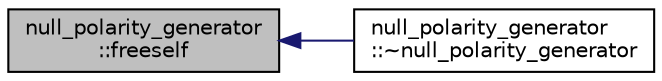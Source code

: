 digraph "null_polarity_generator::freeself"
{
  edge [fontname="Helvetica",fontsize="10",labelfontname="Helvetica",labelfontsize="10"];
  node [fontname="Helvetica",fontsize="10",shape=record];
  rankdir="LR";
  Node67 [label="null_polarity_generator\l::freeself",height=0.2,width=0.4,color="black", fillcolor="grey75", style="filled", fontcolor="black"];
  Node67 -> Node68 [dir="back",color="midnightblue",fontsize="10",style="solid",fontname="Helvetica"];
  Node68 [label="null_polarity_generator\l::~null_polarity_generator",height=0.2,width=0.4,color="black", fillcolor="white", style="filled",URL="$df/db3/classnull__polarity__generator.html#a2e9ba2cbaabba6aa1431cc2de40f7fc7"];
}
